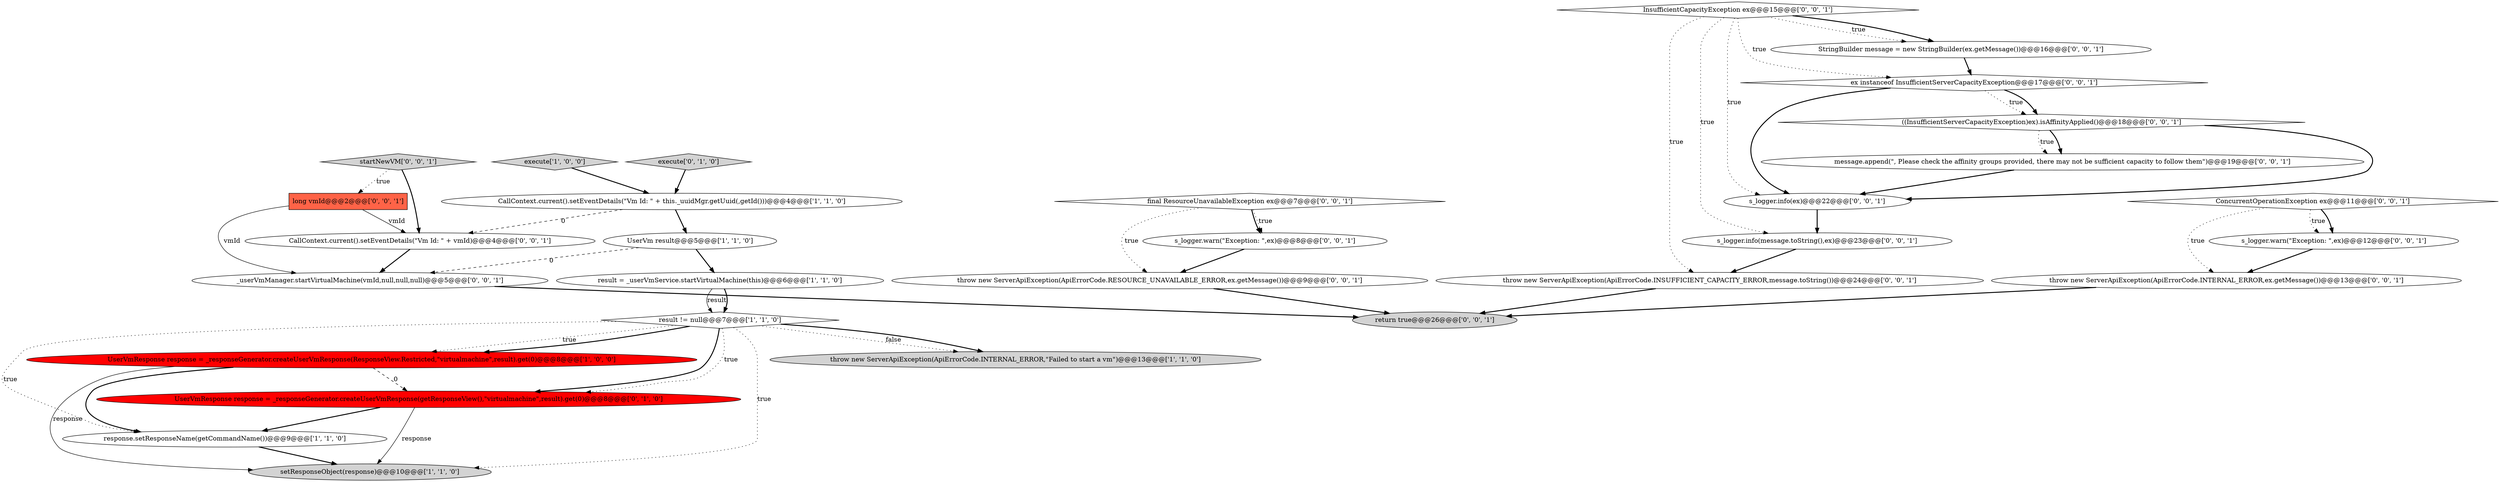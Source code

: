 digraph {
24 [style = filled, label = "s_logger.info(message.toString(),ex)@@@23@@@['0', '0', '1']", fillcolor = white, shape = ellipse image = "AAA0AAABBB3BBB"];
7 [style = filled, label = "UserVmResponse response = _responseGenerator.createUserVmResponse(ResponseView.Restricted,\"virtualmachine\",result).get(0)@@@8@@@['1', '0', '0']", fillcolor = red, shape = ellipse image = "AAA1AAABBB1BBB"];
10 [style = filled, label = "UserVmResponse response = _responseGenerator.createUserVmResponse(getResponseView(),\"virtualmachine\",result).get(0)@@@8@@@['0', '1', '0']", fillcolor = red, shape = ellipse image = "AAA1AAABBB2BBB"];
16 [style = filled, label = "_userVmManager.startVirtualMachine(vmId,null,null,null)@@@5@@@['0', '0', '1']", fillcolor = white, shape = ellipse image = "AAA0AAABBB3BBB"];
20 [style = filled, label = "CallContext.current().setEventDetails(\"Vm Id: \" + vmId)@@@4@@@['0', '0', '1']", fillcolor = white, shape = ellipse image = "AAA0AAABBB3BBB"];
29 [style = filled, label = "throw new ServerApiException(ApiErrorCode.INTERNAL_ERROR,ex.getMessage())@@@13@@@['0', '0', '1']", fillcolor = white, shape = ellipse image = "AAA0AAABBB3BBB"];
23 [style = filled, label = "throw new ServerApiException(ApiErrorCode.RESOURCE_UNAVAILABLE_ERROR,ex.getMessage())@@@9@@@['0', '0', '1']", fillcolor = white, shape = ellipse image = "AAA0AAABBB3BBB"];
14 [style = filled, label = "return true@@@26@@@['0', '0', '1']", fillcolor = lightgray, shape = ellipse image = "AAA0AAABBB3BBB"];
3 [style = filled, label = "UserVm result@@@5@@@['1', '1', '0']", fillcolor = white, shape = ellipse image = "AAA0AAABBB1BBB"];
28 [style = filled, label = "s_logger.warn(\"Exception: \",ex)@@@8@@@['0', '0', '1']", fillcolor = white, shape = ellipse image = "AAA0AAABBB3BBB"];
11 [style = filled, label = "StringBuilder message = new StringBuilder(ex.getMessage())@@@16@@@['0', '0', '1']", fillcolor = white, shape = ellipse image = "AAA0AAABBB3BBB"];
8 [style = filled, label = "execute['1', '0', '0']", fillcolor = lightgray, shape = diamond image = "AAA0AAABBB1BBB"];
13 [style = filled, label = "startNewVM['0', '0', '1']", fillcolor = lightgray, shape = diamond image = "AAA0AAABBB3BBB"];
9 [style = filled, label = "execute['0', '1', '0']", fillcolor = lightgray, shape = diamond image = "AAA0AAABBB2BBB"];
27 [style = filled, label = "message.append(\", Please check the affinity groups provided, there may not be sufficient capacity to follow them\")@@@19@@@['0', '0', '1']", fillcolor = white, shape = ellipse image = "AAA0AAABBB3BBB"];
18 [style = filled, label = "((InsufficientServerCapacityException)ex).isAffinityApplied()@@@18@@@['0', '0', '1']", fillcolor = white, shape = diamond image = "AAA0AAABBB3BBB"];
26 [style = filled, label = "ex instanceof InsufficientServerCapacityException@@@17@@@['0', '0', '1']", fillcolor = white, shape = diamond image = "AAA0AAABBB3BBB"];
15 [style = filled, label = "long vmId@@@2@@@['0', '0', '1']", fillcolor = tomato, shape = box image = "AAA0AAABBB3BBB"];
22 [style = filled, label = "s_logger.info(ex)@@@22@@@['0', '0', '1']", fillcolor = white, shape = ellipse image = "AAA0AAABBB3BBB"];
21 [style = filled, label = "throw new ServerApiException(ApiErrorCode.INSUFFICIENT_CAPACITY_ERROR,message.toString())@@@24@@@['0', '0', '1']", fillcolor = white, shape = ellipse image = "AAA0AAABBB3BBB"];
6 [style = filled, label = "CallContext.current().setEventDetails(\"Vm Id: \" + this._uuidMgr.getUuid(,getId()))@@@4@@@['1', '1', '0']", fillcolor = white, shape = ellipse image = "AAA0AAABBB1BBB"];
17 [style = filled, label = "ConcurrentOperationException ex@@@11@@@['0', '0', '1']", fillcolor = white, shape = diamond image = "AAA0AAABBB3BBB"];
5 [style = filled, label = "result != null@@@7@@@['1', '1', '0']", fillcolor = white, shape = diamond image = "AAA0AAABBB1BBB"];
1 [style = filled, label = "setResponseObject(response)@@@10@@@['1', '1', '0']", fillcolor = lightgray, shape = ellipse image = "AAA0AAABBB1BBB"];
4 [style = filled, label = "result = _userVmService.startVirtualMachine(this)@@@6@@@['1', '1', '0']", fillcolor = white, shape = ellipse image = "AAA0AAABBB1BBB"];
19 [style = filled, label = "s_logger.warn(\"Exception: \",ex)@@@12@@@['0', '0', '1']", fillcolor = white, shape = ellipse image = "AAA0AAABBB3BBB"];
2 [style = filled, label = "throw new ServerApiException(ApiErrorCode.INTERNAL_ERROR,\"Failed to start a vm\")@@@13@@@['1', '1', '0']", fillcolor = lightgray, shape = ellipse image = "AAA0AAABBB1BBB"];
0 [style = filled, label = "response.setResponseName(getCommandName())@@@9@@@['1', '1', '0']", fillcolor = white, shape = ellipse image = "AAA0AAABBB1BBB"];
25 [style = filled, label = "final ResourceUnavailableException ex@@@7@@@['0', '0', '1']", fillcolor = white, shape = diamond image = "AAA0AAABBB3BBB"];
12 [style = filled, label = "InsufficientCapacityException ex@@@15@@@['0', '0', '1']", fillcolor = white, shape = diamond image = "AAA0AAABBB3BBB"];
6->3 [style = bold, label=""];
5->10 [style = bold, label=""];
15->16 [style = solid, label="vmId"];
25->28 [style = bold, label=""];
7->1 [style = solid, label="response"];
6->20 [style = dashed, label="0"];
19->29 [style = bold, label=""];
15->20 [style = solid, label="vmId"];
5->10 [style = dotted, label="true"];
5->1 [style = dotted, label="true"];
12->11 [style = bold, label=""];
7->0 [style = bold, label=""];
8->6 [style = bold, label=""];
25->28 [style = dotted, label="true"];
5->0 [style = dotted, label="true"];
27->22 [style = bold, label=""];
3->4 [style = bold, label=""];
12->21 [style = dotted, label="true"];
17->19 [style = bold, label=""];
26->22 [style = bold, label=""];
9->6 [style = bold, label=""];
12->11 [style = dotted, label="true"];
23->14 [style = bold, label=""];
12->26 [style = dotted, label="true"];
5->2 [style = dotted, label="false"];
5->2 [style = bold, label=""];
12->22 [style = dotted, label="true"];
18->22 [style = bold, label=""];
20->16 [style = bold, label=""];
4->5 [style = solid, label="result"];
10->1 [style = solid, label="response"];
18->27 [style = bold, label=""];
24->21 [style = bold, label=""];
28->23 [style = bold, label=""];
5->7 [style = dotted, label="true"];
0->1 [style = bold, label=""];
10->0 [style = bold, label=""];
29->14 [style = bold, label=""];
21->14 [style = bold, label=""];
17->19 [style = dotted, label="true"];
12->24 [style = dotted, label="true"];
5->7 [style = bold, label=""];
16->14 [style = bold, label=""];
26->18 [style = dotted, label="true"];
13->15 [style = dotted, label="true"];
7->10 [style = dashed, label="0"];
17->29 [style = dotted, label="true"];
25->23 [style = dotted, label="true"];
22->24 [style = bold, label=""];
4->5 [style = bold, label=""];
18->27 [style = dotted, label="true"];
3->16 [style = dashed, label="0"];
11->26 [style = bold, label=""];
26->18 [style = bold, label=""];
13->20 [style = bold, label=""];
}
